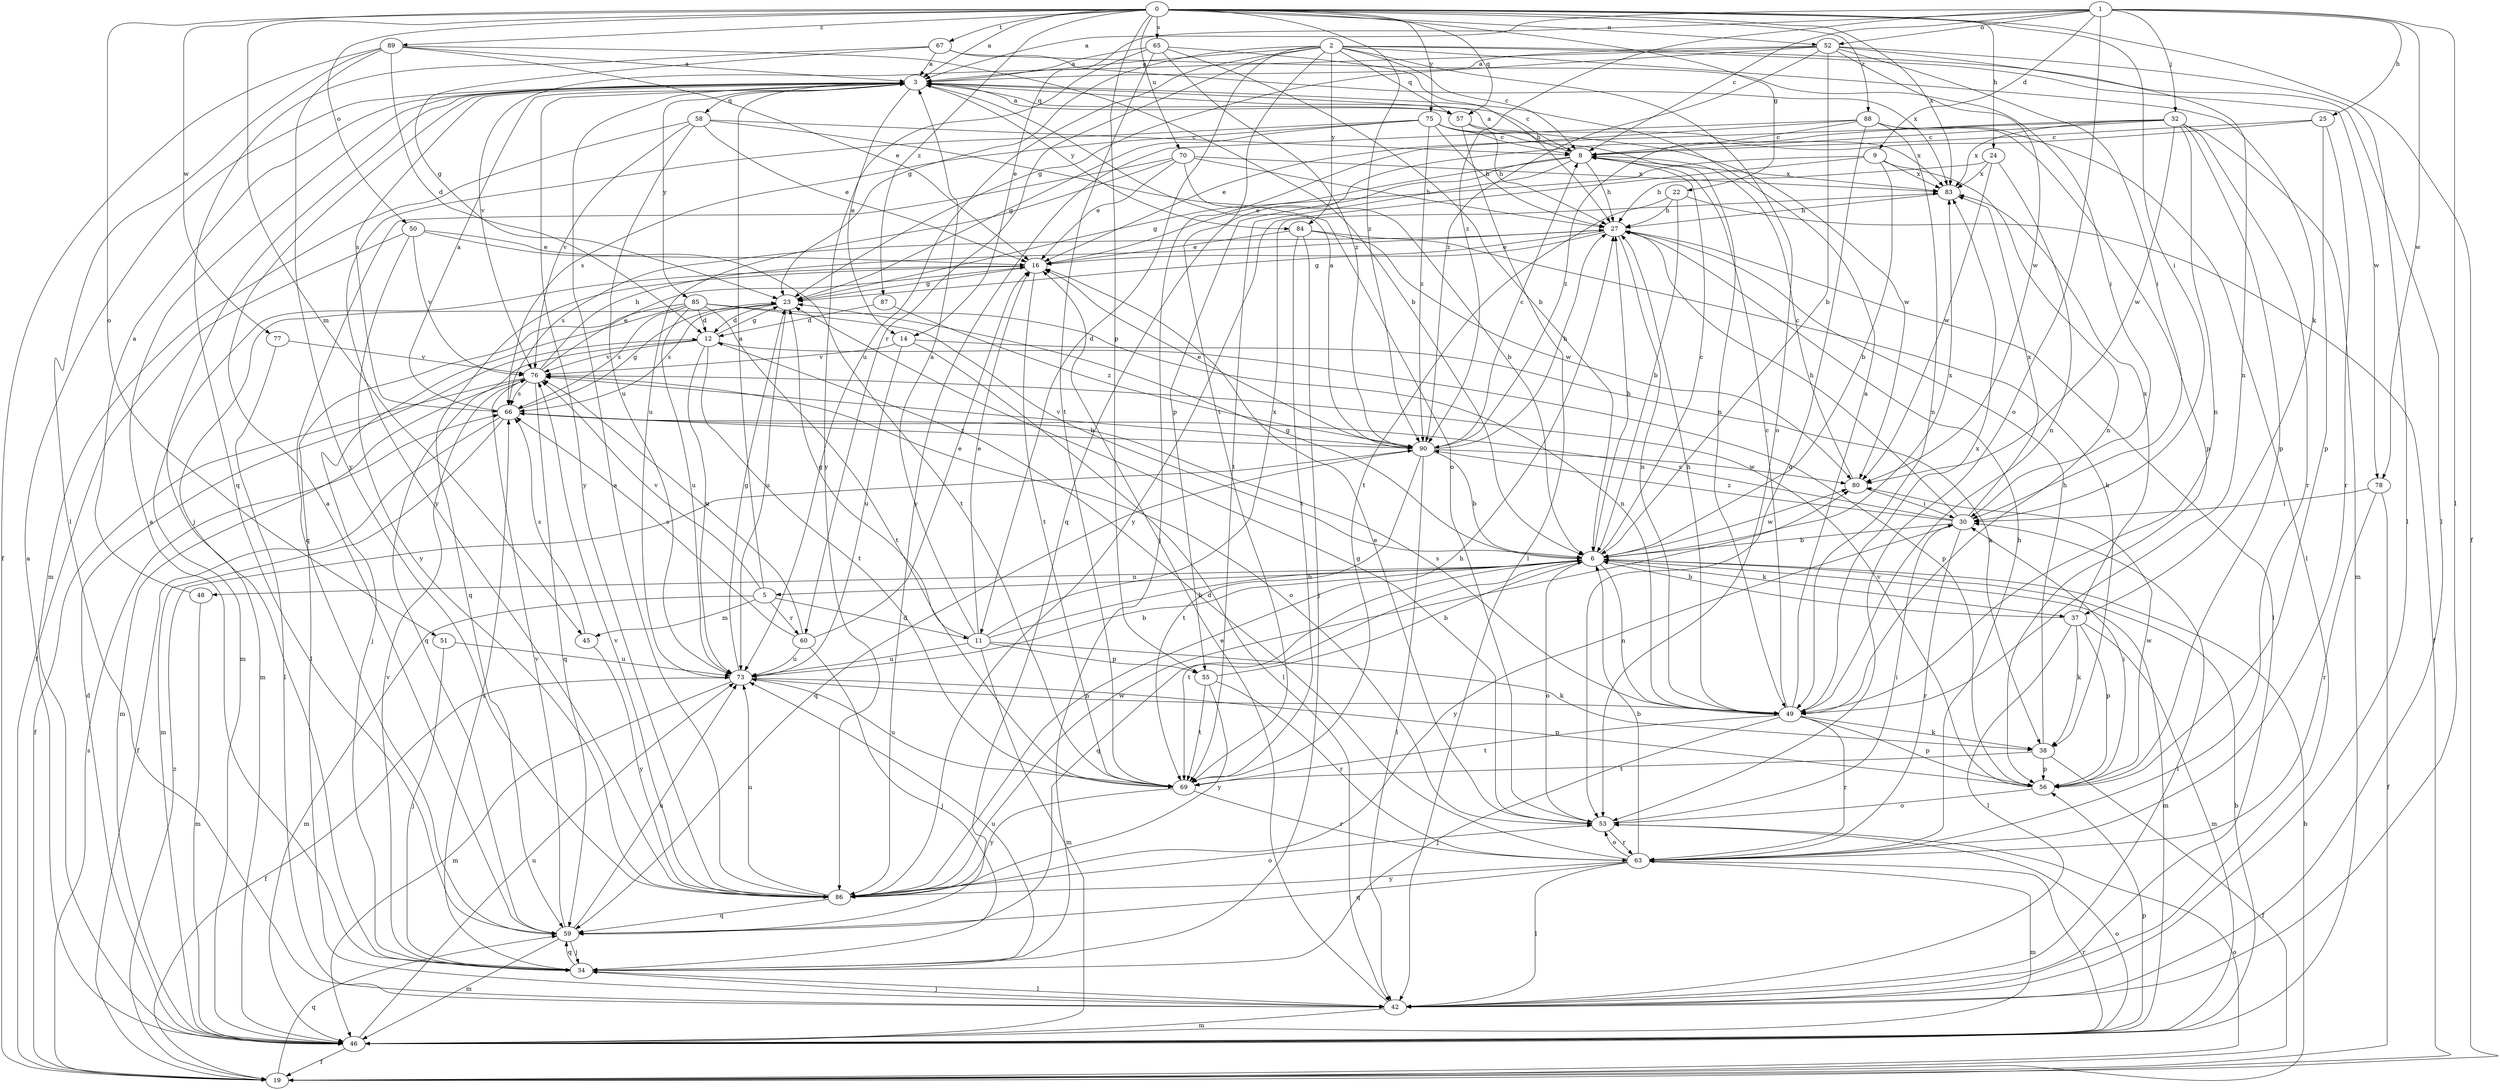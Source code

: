strict digraph  {
0;
1;
2;
3;
5;
6;
8;
9;
11;
12;
14;
16;
19;
22;
23;
24;
25;
27;
30;
32;
34;
37;
38;
42;
45;
46;
48;
49;
50;
51;
52;
53;
55;
56;
57;
58;
59;
60;
63;
65;
66;
67;
69;
70;
73;
75;
76;
77;
78;
80;
83;
84;
85;
86;
87;
88;
89;
90;
0 -> 3  [label=a];
0 -> 19  [label=f];
0 -> 22  [label=g];
0 -> 24  [label=h];
0 -> 30  [label=i];
0 -> 45  [label=m];
0 -> 50  [label=o];
0 -> 51  [label=o];
0 -> 52  [label=o];
0 -> 55  [label=p];
0 -> 57  [label=q];
0 -> 65  [label=s];
0 -> 67  [label=t];
0 -> 70  [label=u];
0 -> 75  [label=v];
0 -> 77  [label=w];
0 -> 83  [label=x];
0 -> 87  [label=z];
0 -> 88  [label=z];
0 -> 89  [label=z];
0 -> 90  [label=z];
1 -> 3  [label=a];
1 -> 8  [label=c];
1 -> 9  [label=d];
1 -> 14  [label=e];
1 -> 25  [label=h];
1 -> 32  [label=j];
1 -> 42  [label=l];
1 -> 52  [label=o];
1 -> 53  [label=o];
1 -> 78  [label=w];
1 -> 90  [label=z];
2 -> 3  [label=a];
2 -> 8  [label=c];
2 -> 11  [label=d];
2 -> 23  [label=g];
2 -> 37  [label=k];
2 -> 42  [label=l];
2 -> 53  [label=o];
2 -> 57  [label=q];
2 -> 60  [label=r];
2 -> 69  [label=t];
2 -> 73  [label=u];
2 -> 78  [label=w];
2 -> 84  [label=y];
3 -> 8  [label=c];
3 -> 14  [label=e];
3 -> 34  [label=j];
3 -> 57  [label=q];
3 -> 58  [label=q];
3 -> 66  [label=s];
3 -> 84  [label=y];
3 -> 85  [label=y];
3 -> 86  [label=y];
5 -> 3  [label=a];
5 -> 11  [label=d];
5 -> 45  [label=m];
5 -> 46  [label=m];
5 -> 60  [label=r];
5 -> 76  [label=v];
6 -> 5  [label=b];
6 -> 8  [label=c];
6 -> 23  [label=g];
6 -> 27  [label=h];
6 -> 37  [label=k];
6 -> 46  [label=m];
6 -> 48  [label=n];
6 -> 49  [label=n];
6 -> 53  [label=o];
6 -> 59  [label=q];
6 -> 69  [label=t];
6 -> 80  [label=w];
6 -> 83  [label=x];
8 -> 3  [label=a];
8 -> 16  [label=e];
8 -> 27  [label=h];
8 -> 55  [label=p];
8 -> 69  [label=t];
8 -> 83  [label=x];
9 -> 6  [label=b];
9 -> 23  [label=g];
9 -> 49  [label=n];
9 -> 83  [label=x];
9 -> 86  [label=y];
11 -> 3  [label=a];
11 -> 6  [label=b];
11 -> 16  [label=e];
11 -> 23  [label=g];
11 -> 38  [label=k];
11 -> 46  [label=m];
11 -> 55  [label=p];
11 -> 73  [label=u];
11 -> 83  [label=x];
12 -> 23  [label=g];
12 -> 56  [label=p];
12 -> 59  [label=q];
12 -> 69  [label=t];
12 -> 73  [label=u];
12 -> 76  [label=v];
14 -> 38  [label=k];
14 -> 42  [label=l];
14 -> 73  [label=u];
14 -> 76  [label=v];
16 -> 23  [label=g];
16 -> 46  [label=m];
16 -> 59  [label=q];
16 -> 69  [label=t];
19 -> 6  [label=b];
19 -> 53  [label=o];
19 -> 59  [label=q];
19 -> 66  [label=s];
19 -> 90  [label=z];
22 -> 6  [label=b];
22 -> 19  [label=f];
22 -> 27  [label=h];
22 -> 69  [label=t];
23 -> 12  [label=d];
23 -> 46  [label=m];
23 -> 66  [label=s];
23 -> 73  [label=u];
24 -> 27  [label=h];
24 -> 49  [label=n];
24 -> 80  [label=w];
24 -> 83  [label=x];
25 -> 8  [label=c];
25 -> 56  [label=p];
25 -> 63  [label=r];
25 -> 90  [label=z];
27 -> 16  [label=e];
27 -> 23  [label=g];
27 -> 42  [label=l];
27 -> 49  [label=n];
27 -> 66  [label=s];
30 -> 6  [label=b];
30 -> 27  [label=h];
30 -> 63  [label=r];
30 -> 66  [label=s];
30 -> 83  [label=x];
30 -> 86  [label=y];
30 -> 90  [label=z];
32 -> 8  [label=c];
32 -> 16  [label=e];
32 -> 46  [label=m];
32 -> 49  [label=n];
32 -> 56  [label=p];
32 -> 59  [label=q];
32 -> 63  [label=r];
32 -> 80  [label=w];
32 -> 83  [label=x];
34 -> 3  [label=a];
34 -> 42  [label=l];
34 -> 59  [label=q];
34 -> 66  [label=s];
34 -> 73  [label=u];
34 -> 76  [label=v];
37 -> 6  [label=b];
37 -> 38  [label=k];
37 -> 42  [label=l];
37 -> 46  [label=m];
37 -> 56  [label=p];
37 -> 83  [label=x];
38 -> 19  [label=f];
38 -> 27  [label=h];
38 -> 56  [label=p];
38 -> 69  [label=t];
42 -> 16  [label=e];
42 -> 30  [label=i];
42 -> 34  [label=j];
42 -> 46  [label=m];
45 -> 66  [label=s];
45 -> 86  [label=y];
46 -> 3  [label=a];
46 -> 6  [label=b];
46 -> 12  [label=d];
46 -> 19  [label=f];
46 -> 53  [label=o];
46 -> 56  [label=p];
46 -> 63  [label=r];
46 -> 73  [label=u];
48 -> 3  [label=a];
48 -> 46  [label=m];
49 -> 3  [label=a];
49 -> 8  [label=c];
49 -> 27  [label=h];
49 -> 34  [label=j];
49 -> 38  [label=k];
49 -> 56  [label=p];
49 -> 63  [label=r];
49 -> 66  [label=s];
49 -> 69  [label=t];
49 -> 83  [label=x];
50 -> 16  [label=e];
50 -> 19  [label=f];
50 -> 69  [label=t];
50 -> 76  [label=v];
50 -> 86  [label=y];
51 -> 34  [label=j];
51 -> 73  [label=u];
52 -> 3  [label=a];
52 -> 6  [label=b];
52 -> 23  [label=g];
52 -> 30  [label=i];
52 -> 42  [label=l];
52 -> 49  [label=n];
52 -> 76  [label=v];
52 -> 80  [label=w];
52 -> 90  [label=z];
53 -> 16  [label=e];
53 -> 23  [label=g];
53 -> 30  [label=i];
53 -> 63  [label=r];
55 -> 6  [label=b];
55 -> 63  [label=r];
55 -> 69  [label=t];
55 -> 86  [label=y];
56 -> 30  [label=i];
56 -> 53  [label=o];
56 -> 76  [label=v];
56 -> 80  [label=w];
57 -> 3  [label=a];
57 -> 27  [label=h];
57 -> 42  [label=l];
57 -> 83  [label=x];
58 -> 8  [label=c];
58 -> 16  [label=e];
58 -> 46  [label=m];
58 -> 53  [label=o];
58 -> 73  [label=u];
58 -> 76  [label=v];
59 -> 3  [label=a];
59 -> 34  [label=j];
59 -> 46  [label=m];
59 -> 73  [label=u];
59 -> 76  [label=v];
60 -> 16  [label=e];
60 -> 34  [label=j];
60 -> 66  [label=s];
60 -> 73  [label=u];
60 -> 76  [label=v];
63 -> 6  [label=b];
63 -> 12  [label=d];
63 -> 27  [label=h];
63 -> 42  [label=l];
63 -> 46  [label=m];
63 -> 53  [label=o];
63 -> 59  [label=q];
63 -> 86  [label=y];
65 -> 3  [label=a];
65 -> 6  [label=b];
65 -> 27  [label=h];
65 -> 69  [label=t];
65 -> 86  [label=y];
65 -> 90  [label=z];
66 -> 3  [label=a];
66 -> 19  [label=f];
66 -> 23  [label=g];
66 -> 46  [label=m];
66 -> 90  [label=z];
67 -> 3  [label=a];
67 -> 23  [label=g];
67 -> 30  [label=i];
67 -> 59  [label=q];
67 -> 83  [label=x];
69 -> 63  [label=r];
69 -> 73  [label=u];
69 -> 86  [label=y];
70 -> 6  [label=b];
70 -> 16  [label=e];
70 -> 27  [label=h];
70 -> 59  [label=q];
70 -> 73  [label=u];
70 -> 83  [label=x];
73 -> 6  [label=b];
73 -> 19  [label=f];
73 -> 23  [label=g];
73 -> 46  [label=m];
73 -> 49  [label=n];
73 -> 56  [label=p];
75 -> 8  [label=c];
75 -> 23  [label=g];
75 -> 27  [label=h];
75 -> 49  [label=n];
75 -> 66  [label=s];
75 -> 80  [label=w];
75 -> 86  [label=y];
75 -> 90  [label=z];
76 -> 16  [label=e];
76 -> 19  [label=f];
76 -> 27  [label=h];
76 -> 46  [label=m];
76 -> 53  [label=o];
76 -> 59  [label=q];
76 -> 66  [label=s];
77 -> 42  [label=l];
77 -> 76  [label=v];
78 -> 19  [label=f];
78 -> 30  [label=i];
78 -> 63  [label=r];
80 -> 8  [label=c];
80 -> 30  [label=i];
83 -> 27  [label=h];
84 -> 16  [label=e];
84 -> 34  [label=j];
84 -> 38  [label=k];
84 -> 69  [label=t];
84 -> 80  [label=w];
85 -> 6  [label=b];
85 -> 12  [label=d];
85 -> 34  [label=j];
85 -> 42  [label=l];
85 -> 49  [label=n];
85 -> 66  [label=s];
85 -> 69  [label=t];
85 -> 73  [label=u];
86 -> 3  [label=a];
86 -> 27  [label=h];
86 -> 53  [label=o];
86 -> 59  [label=q];
86 -> 73  [label=u];
86 -> 76  [label=v];
86 -> 80  [label=w];
87 -> 12  [label=d];
87 -> 90  [label=z];
88 -> 8  [label=c];
88 -> 34  [label=j];
88 -> 42  [label=l];
88 -> 49  [label=n];
88 -> 53  [label=o];
88 -> 56  [label=p];
88 -> 86  [label=y];
89 -> 3  [label=a];
89 -> 6  [label=b];
89 -> 12  [label=d];
89 -> 16  [label=e];
89 -> 19  [label=f];
89 -> 42  [label=l];
89 -> 86  [label=y];
90 -> 3  [label=a];
90 -> 6  [label=b];
90 -> 8  [label=c];
90 -> 16  [label=e];
90 -> 27  [label=h];
90 -> 42  [label=l];
90 -> 59  [label=q];
90 -> 69  [label=t];
90 -> 76  [label=v];
90 -> 80  [label=w];
}
